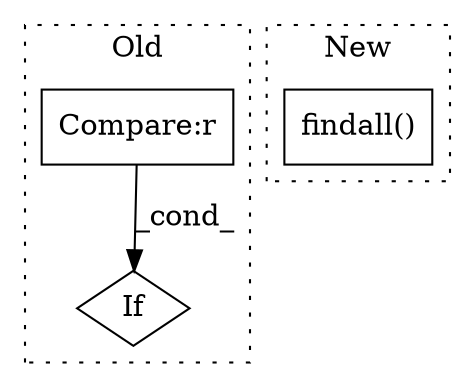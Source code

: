 digraph G {
subgraph cluster0 {
1 [label="If" a="96" s="2670" l="3" shape="diamond"];
3 [label="Compare:r" a="40" s="2673" l="49" shape="box"];
label = "Old";
style="dotted";
}
subgraph cluster1 {
2 [label="findall()" a="75" s="2592,2617" l="19,1" shape="box"];
label = "New";
style="dotted";
}
3 -> 1 [label="_cond_"];
}
